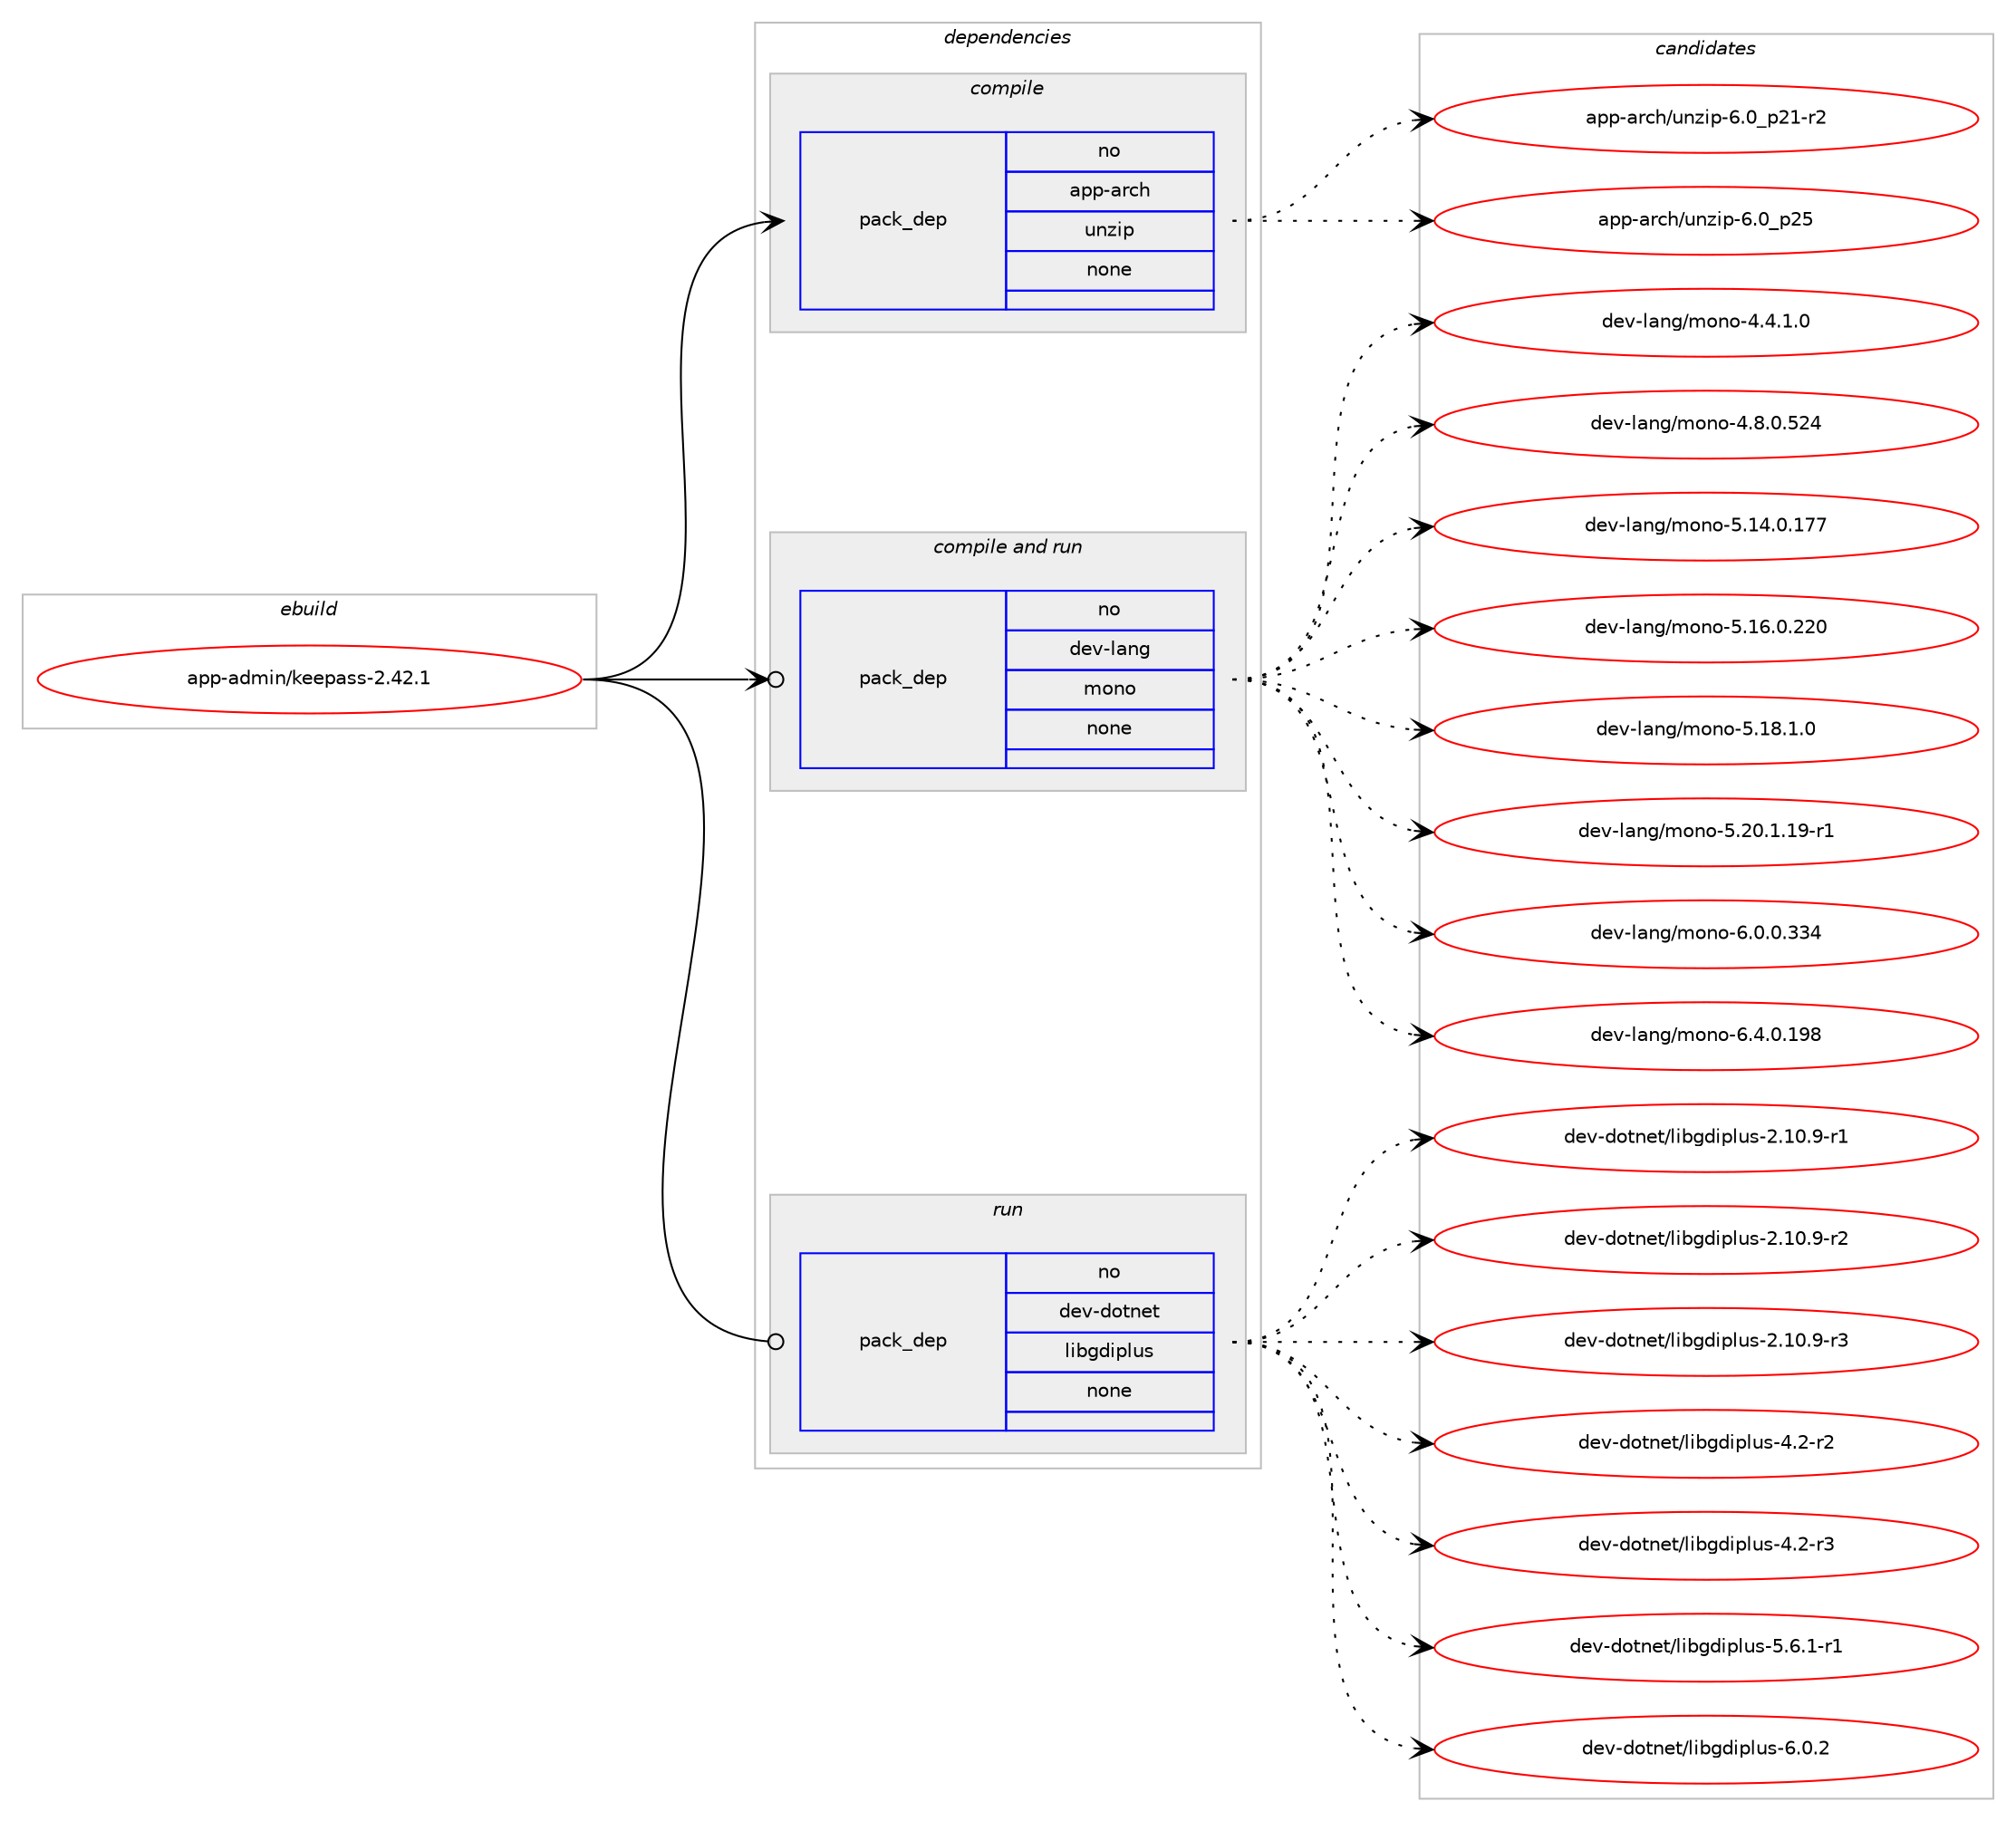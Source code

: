 digraph prolog {

# *************
# Graph options
# *************

newrank=true;
concentrate=true;
compound=true;
graph [rankdir=LR,fontname=Helvetica,fontsize=10,ranksep=1.5];#, ranksep=2.5, nodesep=0.2];
edge  [arrowhead=vee];
node  [fontname=Helvetica,fontsize=10];

# **********
# The ebuild
# **********

subgraph cluster_leftcol {
color=gray;
rank=same;
label=<<i>ebuild</i>>;
id [label="app-admin/keepass-2.42.1", color=red, width=4, href="../app-admin/keepass-2.42.1.svg"];
}

# ****************
# The dependencies
# ****************

subgraph cluster_midcol {
color=gray;
label=<<i>dependencies</i>>;
subgraph cluster_compile {
fillcolor="#eeeeee";
style=filled;
label=<<i>compile</i>>;
subgraph pack348001 {
dependency467701 [label=<<TABLE BORDER="0" CELLBORDER="1" CELLSPACING="0" CELLPADDING="4" WIDTH="220"><TR><TD ROWSPAN="6" CELLPADDING="30">pack_dep</TD></TR><TR><TD WIDTH="110">no</TD></TR><TR><TD>app-arch</TD></TR><TR><TD>unzip</TD></TR><TR><TD>none</TD></TR><TR><TD></TD></TR></TABLE>>, shape=none, color=blue];
}
id:e -> dependency467701:w [weight=20,style="solid",arrowhead="vee"];
}
subgraph cluster_compileandrun {
fillcolor="#eeeeee";
style=filled;
label=<<i>compile and run</i>>;
subgraph pack348002 {
dependency467702 [label=<<TABLE BORDER="0" CELLBORDER="1" CELLSPACING="0" CELLPADDING="4" WIDTH="220"><TR><TD ROWSPAN="6" CELLPADDING="30">pack_dep</TD></TR><TR><TD WIDTH="110">no</TD></TR><TR><TD>dev-lang</TD></TR><TR><TD>mono</TD></TR><TR><TD>none</TD></TR><TR><TD></TD></TR></TABLE>>, shape=none, color=blue];
}
id:e -> dependency467702:w [weight=20,style="solid",arrowhead="odotvee"];
}
subgraph cluster_run {
fillcolor="#eeeeee";
style=filled;
label=<<i>run</i>>;
subgraph pack348003 {
dependency467703 [label=<<TABLE BORDER="0" CELLBORDER="1" CELLSPACING="0" CELLPADDING="4" WIDTH="220"><TR><TD ROWSPAN="6" CELLPADDING="30">pack_dep</TD></TR><TR><TD WIDTH="110">no</TD></TR><TR><TD>dev-dotnet</TD></TR><TR><TD>libgdiplus</TD></TR><TR><TD>none</TD></TR><TR><TD></TD></TR></TABLE>>, shape=none, color=blue];
}
id:e -> dependency467703:w [weight=20,style="solid",arrowhead="odot"];
}
}

# **************
# The candidates
# **************

subgraph cluster_choices {
rank=same;
color=gray;
label=<<i>candidates</i>>;

subgraph choice348001 {
color=black;
nodesep=1;
choice9711211245971149910447117110122105112455446489511250494511450 [label="app-arch/unzip-6.0_p21-r2", color=red, width=4,href="../app-arch/unzip-6.0_p21-r2.svg"];
choice971121124597114991044711711012210511245544648951125053 [label="app-arch/unzip-6.0_p25", color=red, width=4,href="../app-arch/unzip-6.0_p25.svg"];
dependency467701:e -> choice9711211245971149910447117110122105112455446489511250494511450:w [style=dotted,weight="100"];
dependency467701:e -> choice971121124597114991044711711012210511245544648951125053:w [style=dotted,weight="100"];
}
subgraph choice348002 {
color=black;
nodesep=1;
choice1001011184510897110103471091111101114552465246494648 [label="dev-lang/mono-4.4.1.0", color=red, width=4,href="../dev-lang/mono-4.4.1.0.svg"];
choice10010111845108971101034710911111011145524656464846535052 [label="dev-lang/mono-4.8.0.524", color=red, width=4,href="../dev-lang/mono-4.8.0.524.svg"];
choice1001011184510897110103471091111101114553464952464846495555 [label="dev-lang/mono-5.14.0.177", color=red, width=4,href="../dev-lang/mono-5.14.0.177.svg"];
choice1001011184510897110103471091111101114553464954464846505048 [label="dev-lang/mono-5.16.0.220", color=red, width=4,href="../dev-lang/mono-5.16.0.220.svg"];
choice100101118451089711010347109111110111455346495646494648 [label="dev-lang/mono-5.18.1.0", color=red, width=4,href="../dev-lang/mono-5.18.1.0.svg"];
choice100101118451089711010347109111110111455346504846494649574511449 [label="dev-lang/mono-5.20.1.19-r1", color=red, width=4,href="../dev-lang/mono-5.20.1.19-r1.svg"];
choice10010111845108971101034710911111011145544648464846515152 [label="dev-lang/mono-6.0.0.334", color=red, width=4,href="../dev-lang/mono-6.0.0.334.svg"];
choice10010111845108971101034710911111011145544652464846495756 [label="dev-lang/mono-6.4.0.198", color=red, width=4,href="../dev-lang/mono-6.4.0.198.svg"];
dependency467702:e -> choice1001011184510897110103471091111101114552465246494648:w [style=dotted,weight="100"];
dependency467702:e -> choice10010111845108971101034710911111011145524656464846535052:w [style=dotted,weight="100"];
dependency467702:e -> choice1001011184510897110103471091111101114553464952464846495555:w [style=dotted,weight="100"];
dependency467702:e -> choice1001011184510897110103471091111101114553464954464846505048:w [style=dotted,weight="100"];
dependency467702:e -> choice100101118451089711010347109111110111455346495646494648:w [style=dotted,weight="100"];
dependency467702:e -> choice100101118451089711010347109111110111455346504846494649574511449:w [style=dotted,weight="100"];
dependency467702:e -> choice10010111845108971101034710911111011145544648464846515152:w [style=dotted,weight="100"];
dependency467702:e -> choice10010111845108971101034710911111011145544652464846495756:w [style=dotted,weight="100"];
}
subgraph choice348003 {
color=black;
nodesep=1;
choice100101118451001111161101011164710810598103100105112108117115455046494846574511449 [label="dev-dotnet/libgdiplus-2.10.9-r1", color=red, width=4,href="../dev-dotnet/libgdiplus-2.10.9-r1.svg"];
choice100101118451001111161101011164710810598103100105112108117115455046494846574511450 [label="dev-dotnet/libgdiplus-2.10.9-r2", color=red, width=4,href="../dev-dotnet/libgdiplus-2.10.9-r2.svg"];
choice100101118451001111161101011164710810598103100105112108117115455046494846574511451 [label="dev-dotnet/libgdiplus-2.10.9-r3", color=red, width=4,href="../dev-dotnet/libgdiplus-2.10.9-r3.svg"];
choice100101118451001111161101011164710810598103100105112108117115455246504511450 [label="dev-dotnet/libgdiplus-4.2-r2", color=red, width=4,href="../dev-dotnet/libgdiplus-4.2-r2.svg"];
choice100101118451001111161101011164710810598103100105112108117115455246504511451 [label="dev-dotnet/libgdiplus-4.2-r3", color=red, width=4,href="../dev-dotnet/libgdiplus-4.2-r3.svg"];
choice1001011184510011111611010111647108105981031001051121081171154553465446494511449 [label="dev-dotnet/libgdiplus-5.6.1-r1", color=red, width=4,href="../dev-dotnet/libgdiplus-5.6.1-r1.svg"];
choice100101118451001111161101011164710810598103100105112108117115455446484650 [label="dev-dotnet/libgdiplus-6.0.2", color=red, width=4,href="../dev-dotnet/libgdiplus-6.0.2.svg"];
dependency467703:e -> choice100101118451001111161101011164710810598103100105112108117115455046494846574511449:w [style=dotted,weight="100"];
dependency467703:e -> choice100101118451001111161101011164710810598103100105112108117115455046494846574511450:w [style=dotted,weight="100"];
dependency467703:e -> choice100101118451001111161101011164710810598103100105112108117115455046494846574511451:w [style=dotted,weight="100"];
dependency467703:e -> choice100101118451001111161101011164710810598103100105112108117115455246504511450:w [style=dotted,weight="100"];
dependency467703:e -> choice100101118451001111161101011164710810598103100105112108117115455246504511451:w [style=dotted,weight="100"];
dependency467703:e -> choice1001011184510011111611010111647108105981031001051121081171154553465446494511449:w [style=dotted,weight="100"];
dependency467703:e -> choice100101118451001111161101011164710810598103100105112108117115455446484650:w [style=dotted,weight="100"];
}
}

}
